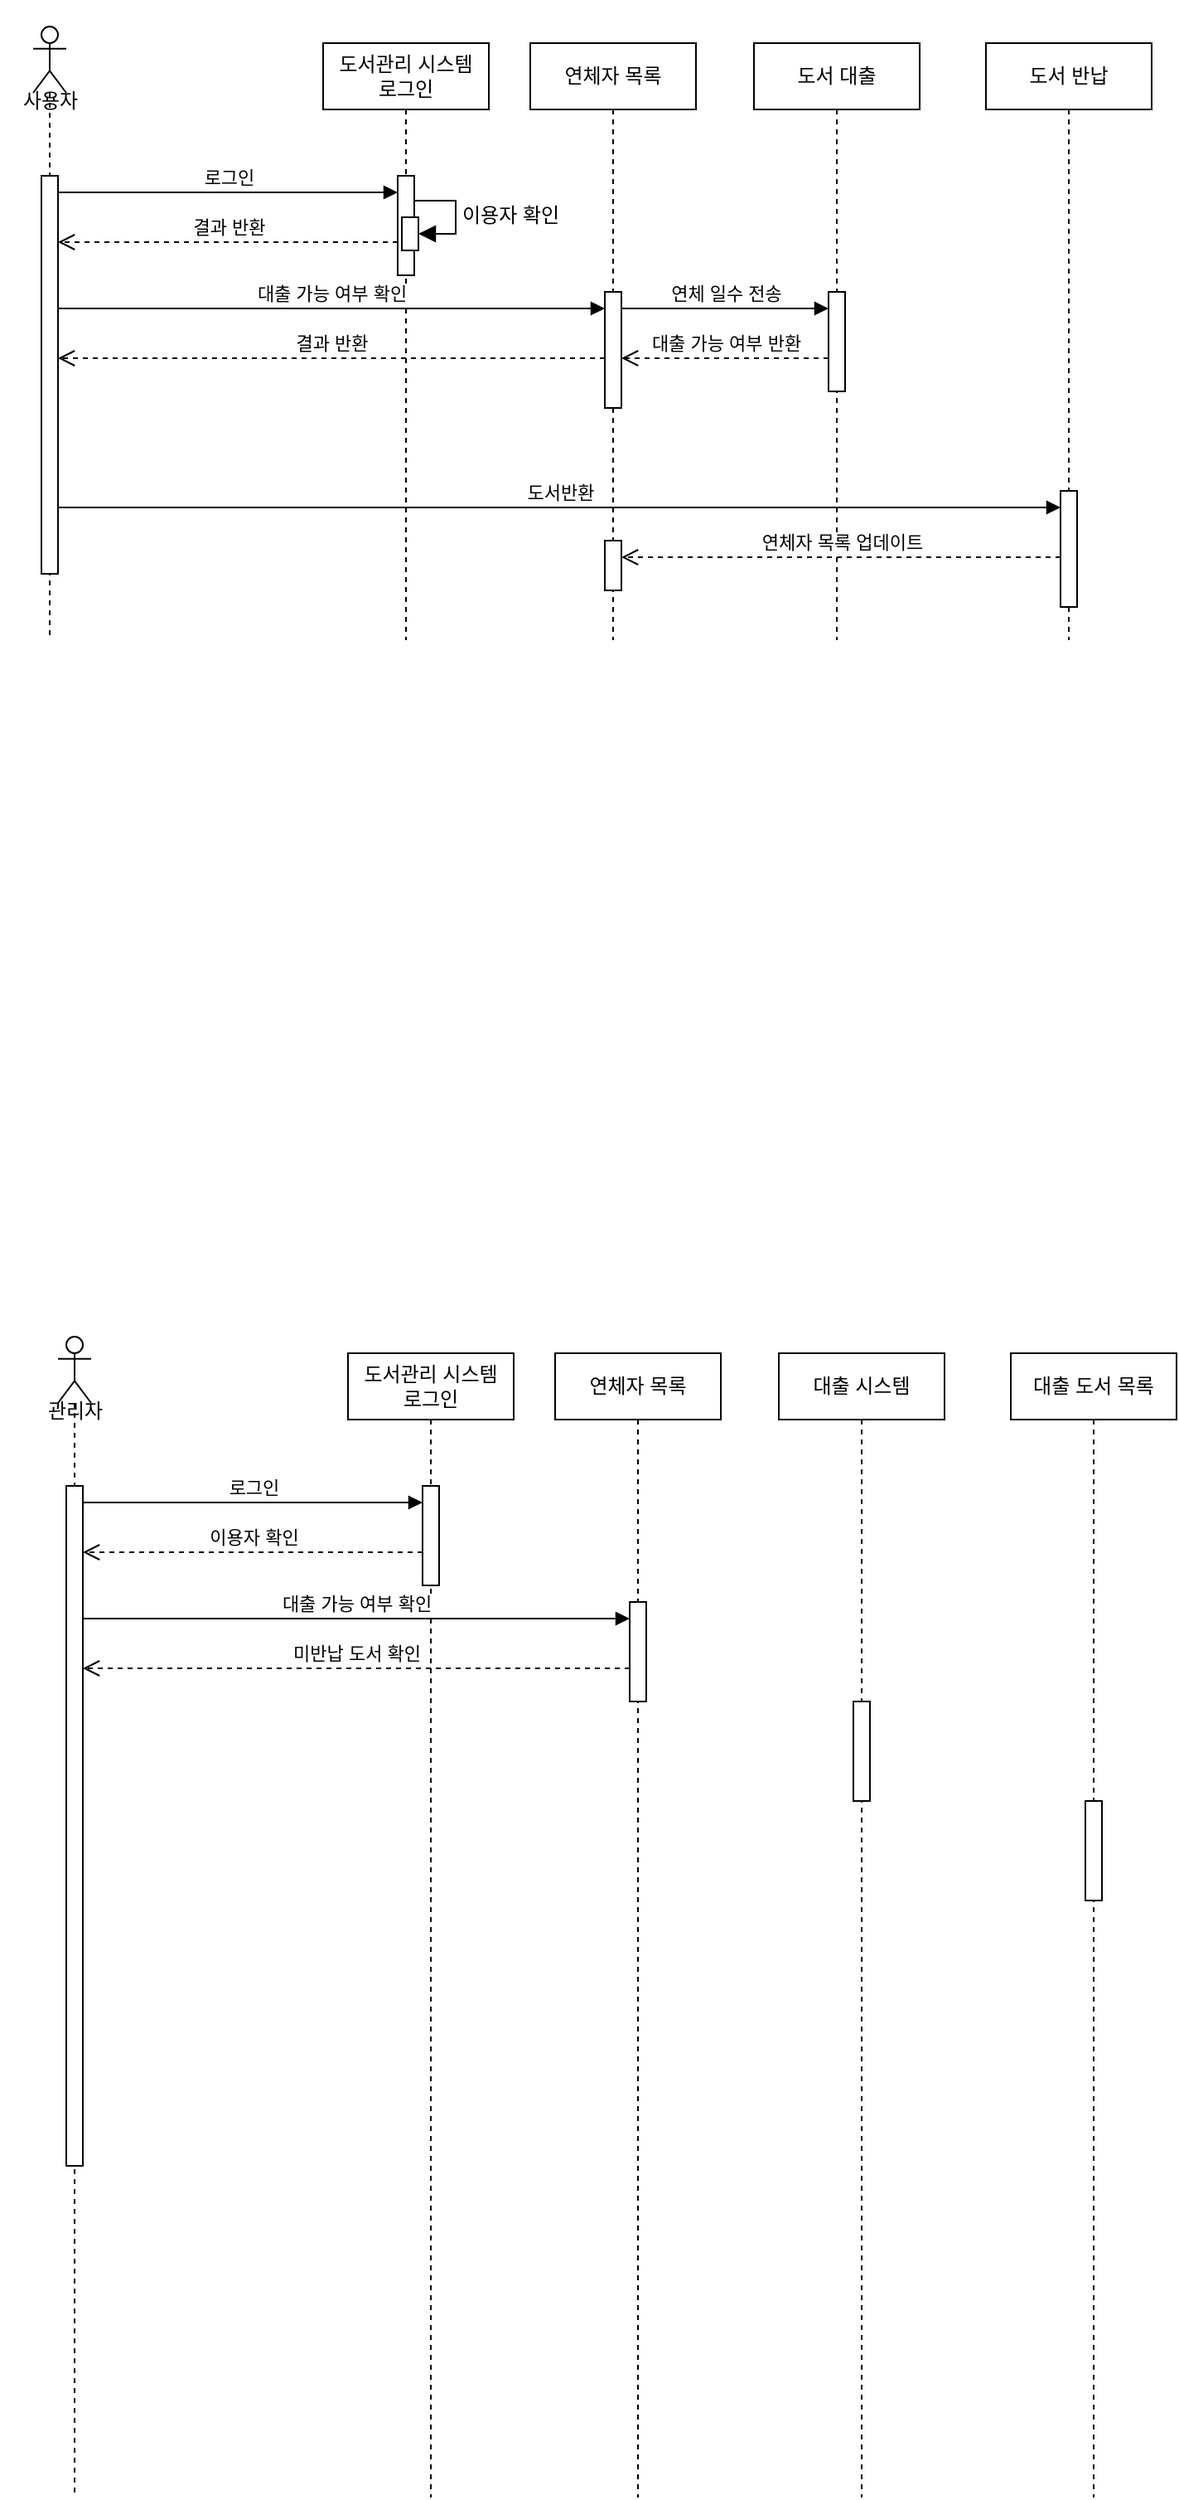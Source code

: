 <mxfile version="24.4.8" type="github">
  <diagram name="Page-1" id="2YBvvXClWsGukQMizWep">
    <mxGraphModel dx="678" dy="750" grid="1" gridSize="10" guides="1" tooltips="1" connect="1" arrows="1" fold="1" page="1" pageScale="1" pageWidth="850" pageHeight="1100" math="0" shadow="0">
      <root>
        <mxCell id="0" />
        <mxCell id="1" parent="0" />
        <mxCell id="aM9ryv3xv72pqoxQDRHE-5" value="도서관리 시스템&lt;div&gt;로그인&lt;/div&gt;" style="shape=umlLifeline;perimeter=lifelinePerimeter;whiteSpace=wrap;html=1;container=0;dropTarget=0;collapsible=0;recursiveResize=0;outlineConnect=0;portConstraint=eastwest;newEdgeStyle={&quot;edgeStyle&quot;:&quot;elbowEdgeStyle&quot;,&quot;elbow&quot;:&quot;vertical&quot;,&quot;curved&quot;:0,&quot;rounded&quot;:0};" parent="1" vertex="1">
          <mxGeometry x="250" y="40" width="100" height="360" as="geometry" />
        </mxCell>
        <mxCell id="aM9ryv3xv72pqoxQDRHE-6" value="" style="html=1;points=[];perimeter=orthogonalPerimeter;outlineConnect=0;targetShapes=umlLifeline;portConstraint=eastwest;newEdgeStyle={&quot;edgeStyle&quot;:&quot;elbowEdgeStyle&quot;,&quot;elbow&quot;:&quot;vertical&quot;,&quot;curved&quot;:0,&quot;rounded&quot;:0};" parent="aM9ryv3xv72pqoxQDRHE-5" vertex="1">
          <mxGeometry x="45" y="80" width="10" height="60" as="geometry" />
        </mxCell>
        <mxCell id="Jhwk-P5TLDZi5mh6erDE-21" value="" style="html=1;points=[[0,0,0,0,5],[0,1,0,0,-5],[1,0,0,0,5],[1,1,0,0,-5]];perimeter=orthogonalPerimeter;outlineConnect=0;targetShapes=umlLifeline;portConstraint=eastwest;newEdgeStyle={&quot;curved&quot;:0,&quot;rounded&quot;:0};" parent="aM9ryv3xv72pqoxQDRHE-5" vertex="1">
          <mxGeometry x="47.5" y="105" width="10" height="20" as="geometry" />
        </mxCell>
        <mxCell id="Jhwk-P5TLDZi5mh6erDE-22" value="이용자 확인" style="html=1;align=left;spacingLeft=2;endArrow=block;rounded=0;edgeStyle=orthogonalEdgeStyle;curved=0;rounded=0;fontSize=12;startSize=8;endSize=8;" parent="aM9ryv3xv72pqoxQDRHE-5" source="aM9ryv3xv72pqoxQDRHE-6" target="Jhwk-P5TLDZi5mh6erDE-21" edge="1">
          <mxGeometry relative="1" as="geometry">
            <mxPoint x="64.99" y="95" as="sourcePoint" />
            <Array as="points">
              <mxPoint x="80" y="95" />
              <mxPoint x="80" y="115" />
            </Array>
            <mxPoint x="60" y="115" as="targetPoint" />
          </mxGeometry>
        </mxCell>
        <mxCell id="aM9ryv3xv72pqoxQDRHE-7" value="로그인" style="html=1;verticalAlign=bottom;endArrow=block;edgeStyle=elbowEdgeStyle;elbow=vertical;curved=0;rounded=0;" parent="1" edge="1">
          <mxGeometry relative="1" as="geometry">
            <mxPoint x="90" y="130" as="sourcePoint" />
            <Array as="points">
              <mxPoint x="180" y="130" />
            </Array>
            <mxPoint x="295" y="130" as="targetPoint" />
          </mxGeometry>
        </mxCell>
        <mxCell id="aM9ryv3xv72pqoxQDRHE-8" value="결과 반환" style="html=1;verticalAlign=bottom;endArrow=open;dashed=1;endSize=8;edgeStyle=elbowEdgeStyle;elbow=vertical;curved=0;rounded=0;" parent="1" edge="1">
          <mxGeometry relative="1" as="geometry">
            <mxPoint x="90" y="160" as="targetPoint" />
            <Array as="points">
              <mxPoint x="175" y="160" />
            </Array>
            <mxPoint x="295" y="160" as="sourcePoint" />
          </mxGeometry>
        </mxCell>
        <mxCell id="mj2deutr0jRf98EYcBfr-7" value="&lt;div&gt;&lt;br data-sider-select-id=&quot;c6c3f6cf-2669-4e7e-9b7d-920c293ce798&quot;&gt;&lt;/div&gt;&lt;div&gt;&lt;br&gt;&lt;/div&gt;&lt;div&gt;&lt;br&gt;&lt;/div&gt;&lt;div&gt;&lt;br&gt;&lt;/div&gt;&lt;div&gt;&lt;br&gt;&lt;/div&gt;" style="shape=umlLifeline;perimeter=lifelinePerimeter;whiteSpace=wrap;html=1;container=1;dropTarget=0;collapsible=0;recursiveResize=0;outlineConnect=0;portConstraint=eastwest;newEdgeStyle={&quot;curved&quot;:0,&quot;rounded&quot;:0};participant=umlActor;size=40;" parent="1" vertex="1">
          <mxGeometry x="75" y="30" width="20" height="370" as="geometry" />
        </mxCell>
        <mxCell id="mj2deutr0jRf98EYcBfr-2" value="" style="html=1;points=[];perimeter=orthogonalPerimeter;outlineConnect=0;targetShapes=umlLifeline;portConstraint=eastwest;newEdgeStyle={&quot;edgeStyle&quot;:&quot;elbowEdgeStyle&quot;,&quot;elbow&quot;:&quot;vertical&quot;,&quot;curved&quot;:0,&quot;rounded&quot;:0};" parent="mj2deutr0jRf98EYcBfr-7" vertex="1">
          <mxGeometry x="5" y="90" width="10" height="240" as="geometry" />
        </mxCell>
        <mxCell id="mj2deutr0jRf98EYcBfr-11" value="사용자" style="text;html=1;align=center;verticalAlign=middle;resizable=0;points=[];autosize=1;strokeColor=none;fillColor=none;" parent="1" vertex="1">
          <mxGeometry x="55" y="60" width="60" height="30" as="geometry" />
        </mxCell>
        <mxCell id="mj2deutr0jRf98EYcBfr-12" value="연체자 목록" style="shape=umlLifeline;perimeter=lifelinePerimeter;whiteSpace=wrap;html=1;container=0;dropTarget=0;collapsible=0;recursiveResize=0;outlineConnect=0;portConstraint=eastwest;newEdgeStyle={&quot;edgeStyle&quot;:&quot;elbowEdgeStyle&quot;,&quot;elbow&quot;:&quot;vertical&quot;,&quot;curved&quot;:0,&quot;rounded&quot;:0};" parent="1" vertex="1">
          <mxGeometry x="375" y="40" width="100" height="360" as="geometry" />
        </mxCell>
        <mxCell id="mj2deutr0jRf98EYcBfr-13" value="" style="html=1;points=[];perimeter=orthogonalPerimeter;outlineConnect=0;targetShapes=umlLifeline;portConstraint=eastwest;newEdgeStyle={&quot;edgeStyle&quot;:&quot;elbowEdgeStyle&quot;,&quot;elbow&quot;:&quot;vertical&quot;,&quot;curved&quot;:0,&quot;rounded&quot;:0};" parent="mj2deutr0jRf98EYcBfr-12" vertex="1">
          <mxGeometry x="45" y="150" width="10" height="70" as="geometry" />
        </mxCell>
        <mxCell id="Jhwk-P5TLDZi5mh6erDE-35" value="" style="html=1;points=[];perimeter=orthogonalPerimeter;outlineConnect=0;targetShapes=umlLifeline;portConstraint=eastwest;newEdgeStyle={&quot;edgeStyle&quot;:&quot;elbowEdgeStyle&quot;,&quot;elbow&quot;:&quot;vertical&quot;,&quot;curved&quot;:0,&quot;rounded&quot;:0};" parent="mj2deutr0jRf98EYcBfr-12" vertex="1">
          <mxGeometry x="45" y="300" width="10" height="30" as="geometry" />
        </mxCell>
        <mxCell id="mj2deutr0jRf98EYcBfr-14" value="도서 대출" style="shape=umlLifeline;perimeter=lifelinePerimeter;whiteSpace=wrap;html=1;container=0;dropTarget=0;collapsible=0;recursiveResize=0;outlineConnect=0;portConstraint=eastwest;newEdgeStyle={&quot;edgeStyle&quot;:&quot;elbowEdgeStyle&quot;,&quot;elbow&quot;:&quot;vertical&quot;,&quot;curved&quot;:0,&quot;rounded&quot;:0};" parent="1" vertex="1">
          <mxGeometry x="510" y="40" width="100" height="360" as="geometry" />
        </mxCell>
        <mxCell id="mj2deutr0jRf98EYcBfr-15" value="" style="html=1;points=[];perimeter=orthogonalPerimeter;outlineConnect=0;targetShapes=umlLifeline;portConstraint=eastwest;newEdgeStyle={&quot;edgeStyle&quot;:&quot;elbowEdgeStyle&quot;,&quot;elbow&quot;:&quot;vertical&quot;,&quot;curved&quot;:0,&quot;rounded&quot;:0};" parent="mj2deutr0jRf98EYcBfr-14" vertex="1">
          <mxGeometry x="45" y="150" width="10" height="60" as="geometry" />
        </mxCell>
        <mxCell id="mj2deutr0jRf98EYcBfr-16" value="도서 반납" style="shape=umlLifeline;perimeter=lifelinePerimeter;whiteSpace=wrap;html=1;container=0;dropTarget=0;collapsible=0;recursiveResize=0;outlineConnect=0;portConstraint=eastwest;newEdgeStyle={&quot;edgeStyle&quot;:&quot;elbowEdgeStyle&quot;,&quot;elbow&quot;:&quot;vertical&quot;,&quot;curved&quot;:0,&quot;rounded&quot;:0};" parent="1" vertex="1">
          <mxGeometry x="650" y="40" width="100" height="360" as="geometry" />
        </mxCell>
        <mxCell id="mj2deutr0jRf98EYcBfr-17" value="" style="html=1;points=[];perimeter=orthogonalPerimeter;outlineConnect=0;targetShapes=umlLifeline;portConstraint=eastwest;newEdgeStyle={&quot;edgeStyle&quot;:&quot;elbowEdgeStyle&quot;,&quot;elbow&quot;:&quot;vertical&quot;,&quot;curved&quot;:0,&quot;rounded&quot;:0};" parent="mj2deutr0jRf98EYcBfr-16" vertex="1">
          <mxGeometry x="45" y="270" width="10" height="70" as="geometry" />
        </mxCell>
        <mxCell id="Jhwk-P5TLDZi5mh6erDE-1" value="대출 가능 여부 확인" style="html=1;verticalAlign=bottom;endArrow=block;edgeStyle=elbowEdgeStyle;elbow=vertical;curved=0;rounded=0;" parent="1" edge="1">
          <mxGeometry x="-0.001" relative="1" as="geometry">
            <mxPoint x="90" y="200" as="sourcePoint" />
            <Array as="points">
              <mxPoint x="220" y="200" />
            </Array>
            <mxPoint x="420" y="200" as="targetPoint" />
            <mxPoint as="offset" />
          </mxGeometry>
        </mxCell>
        <mxCell id="Jhwk-P5TLDZi5mh6erDE-2" value="결과 반환" style="html=1;verticalAlign=bottom;endArrow=open;dashed=1;endSize=8;edgeStyle=elbowEdgeStyle;elbow=vertical;curved=0;rounded=0;" parent="1" source="mj2deutr0jRf98EYcBfr-13" target="mj2deutr0jRf98EYcBfr-2" edge="1">
          <mxGeometry relative="1" as="geometry">
            <mxPoint x="145" y="230" as="targetPoint" />
            <Array as="points">
              <mxPoint x="230" y="230" />
            </Array>
            <mxPoint x="350" y="230" as="sourcePoint" />
          </mxGeometry>
        </mxCell>
        <mxCell id="Jhwk-P5TLDZi5mh6erDE-3" value="도서관리 시스템&lt;div&gt;로그인&lt;/div&gt;" style="shape=umlLifeline;perimeter=lifelinePerimeter;whiteSpace=wrap;html=1;container=0;dropTarget=0;collapsible=0;recursiveResize=0;outlineConnect=0;portConstraint=eastwest;newEdgeStyle={&quot;edgeStyle&quot;:&quot;elbowEdgeStyle&quot;,&quot;elbow&quot;:&quot;vertical&quot;,&quot;curved&quot;:0,&quot;rounded&quot;:0};" parent="1" vertex="1">
          <mxGeometry x="265" y="830" width="100" height="690" as="geometry" />
        </mxCell>
        <mxCell id="Jhwk-P5TLDZi5mh6erDE-4" value="" style="html=1;points=[];perimeter=orthogonalPerimeter;outlineConnect=0;targetShapes=umlLifeline;portConstraint=eastwest;newEdgeStyle={&quot;edgeStyle&quot;:&quot;elbowEdgeStyle&quot;,&quot;elbow&quot;:&quot;vertical&quot;,&quot;curved&quot;:0,&quot;rounded&quot;:0};" parent="Jhwk-P5TLDZi5mh6erDE-3" vertex="1">
          <mxGeometry x="45" y="80" width="10" height="60" as="geometry" />
        </mxCell>
        <mxCell id="Jhwk-P5TLDZi5mh6erDE-5" value="로그인" style="html=1;verticalAlign=bottom;endArrow=block;edgeStyle=elbowEdgeStyle;elbow=vertical;curved=0;rounded=0;" parent="1" edge="1">
          <mxGeometry relative="1" as="geometry">
            <mxPoint x="105" y="920" as="sourcePoint" />
            <Array as="points">
              <mxPoint x="195" y="920" />
            </Array>
            <mxPoint x="310" y="920" as="targetPoint" />
          </mxGeometry>
        </mxCell>
        <mxCell id="Jhwk-P5TLDZi5mh6erDE-6" value="이용자 확인" style="html=1;verticalAlign=bottom;endArrow=open;dashed=1;endSize=8;edgeStyle=elbowEdgeStyle;elbow=vertical;curved=0;rounded=0;" parent="1" edge="1">
          <mxGeometry relative="1" as="geometry">
            <mxPoint x="105" y="950" as="targetPoint" />
            <Array as="points">
              <mxPoint x="190" y="950" />
            </Array>
            <mxPoint x="310" y="950" as="sourcePoint" />
          </mxGeometry>
        </mxCell>
        <mxCell id="Jhwk-P5TLDZi5mh6erDE-7" value="&lt;div&gt;&lt;br&gt;&lt;/div&gt;&lt;div&gt;&lt;br&gt;&lt;/div&gt;&lt;div&gt;&lt;br&gt;&lt;/div&gt;&lt;div&gt;&lt;br&gt;&lt;/div&gt;&lt;div&gt;&lt;br&gt;&lt;/div&gt;" style="shape=umlLifeline;perimeter=lifelinePerimeter;whiteSpace=wrap;html=1;container=1;dropTarget=0;collapsible=0;recursiveResize=0;outlineConnect=0;portConstraint=eastwest;newEdgeStyle={&quot;curved&quot;:0,&quot;rounded&quot;:0};participant=umlActor;size=40;" parent="1" vertex="1">
          <mxGeometry x="90" y="820" width="20" height="700" as="geometry" />
        </mxCell>
        <mxCell id="Jhwk-P5TLDZi5mh6erDE-8" value="" style="html=1;points=[];perimeter=orthogonalPerimeter;outlineConnect=0;targetShapes=umlLifeline;portConstraint=eastwest;newEdgeStyle={&quot;edgeStyle&quot;:&quot;elbowEdgeStyle&quot;,&quot;elbow&quot;:&quot;vertical&quot;,&quot;curved&quot;:0,&quot;rounded&quot;:0};" parent="Jhwk-P5TLDZi5mh6erDE-7" vertex="1">
          <mxGeometry x="5" y="90" width="10" height="410" as="geometry" />
        </mxCell>
        <mxCell id="Jhwk-P5TLDZi5mh6erDE-9" value="관리자" style="text;html=1;align=center;verticalAlign=middle;resizable=0;points=[];autosize=1;strokeColor=none;fillColor=none;" parent="1" vertex="1">
          <mxGeometry x="70" y="850" width="60" height="30" as="geometry" />
        </mxCell>
        <mxCell id="Jhwk-P5TLDZi5mh6erDE-10" value="연체자 목록" style="shape=umlLifeline;perimeter=lifelinePerimeter;whiteSpace=wrap;html=1;container=0;dropTarget=0;collapsible=0;recursiveResize=0;outlineConnect=0;portConstraint=eastwest;newEdgeStyle={&quot;edgeStyle&quot;:&quot;elbowEdgeStyle&quot;,&quot;elbow&quot;:&quot;vertical&quot;,&quot;curved&quot;:0,&quot;rounded&quot;:0};" parent="1" vertex="1">
          <mxGeometry x="390" y="830" width="100" height="690" as="geometry" />
        </mxCell>
        <mxCell id="Jhwk-P5TLDZi5mh6erDE-11" value="" style="html=1;points=[];perimeter=orthogonalPerimeter;outlineConnect=0;targetShapes=umlLifeline;portConstraint=eastwest;newEdgeStyle={&quot;edgeStyle&quot;:&quot;elbowEdgeStyle&quot;,&quot;elbow&quot;:&quot;vertical&quot;,&quot;curved&quot;:0,&quot;rounded&quot;:0};" parent="Jhwk-P5TLDZi5mh6erDE-10" vertex="1">
          <mxGeometry x="45" y="150" width="10" height="60" as="geometry" />
        </mxCell>
        <mxCell id="Jhwk-P5TLDZi5mh6erDE-12" value="대출 시스템" style="shape=umlLifeline;perimeter=lifelinePerimeter;whiteSpace=wrap;html=1;container=0;dropTarget=0;collapsible=0;recursiveResize=0;outlineConnect=0;portConstraint=eastwest;newEdgeStyle={&quot;edgeStyle&quot;:&quot;elbowEdgeStyle&quot;,&quot;elbow&quot;:&quot;vertical&quot;,&quot;curved&quot;:0,&quot;rounded&quot;:0};" parent="1" vertex="1">
          <mxGeometry x="525" y="830" width="100" height="690" as="geometry" />
        </mxCell>
        <mxCell id="Jhwk-P5TLDZi5mh6erDE-13" value="" style="html=1;points=[];perimeter=orthogonalPerimeter;outlineConnect=0;targetShapes=umlLifeline;portConstraint=eastwest;newEdgeStyle={&quot;edgeStyle&quot;:&quot;elbowEdgeStyle&quot;,&quot;elbow&quot;:&quot;vertical&quot;,&quot;curved&quot;:0,&quot;rounded&quot;:0};" parent="Jhwk-P5TLDZi5mh6erDE-12" vertex="1">
          <mxGeometry x="45" y="210" width="10" height="60" as="geometry" />
        </mxCell>
        <mxCell id="Jhwk-P5TLDZi5mh6erDE-14" value="대출 도서 목록" style="shape=umlLifeline;perimeter=lifelinePerimeter;whiteSpace=wrap;html=1;container=0;dropTarget=0;collapsible=0;recursiveResize=0;outlineConnect=0;portConstraint=eastwest;newEdgeStyle={&quot;edgeStyle&quot;:&quot;elbowEdgeStyle&quot;,&quot;elbow&quot;:&quot;vertical&quot;,&quot;curved&quot;:0,&quot;rounded&quot;:0};" parent="1" vertex="1">
          <mxGeometry x="665" y="830" width="100" height="690" as="geometry" />
        </mxCell>
        <mxCell id="Jhwk-P5TLDZi5mh6erDE-15" value="" style="html=1;points=[];perimeter=orthogonalPerimeter;outlineConnect=0;targetShapes=umlLifeline;portConstraint=eastwest;newEdgeStyle={&quot;edgeStyle&quot;:&quot;elbowEdgeStyle&quot;,&quot;elbow&quot;:&quot;vertical&quot;,&quot;curved&quot;:0,&quot;rounded&quot;:0};" parent="Jhwk-P5TLDZi5mh6erDE-14" vertex="1">
          <mxGeometry x="45" y="270" width="10" height="60" as="geometry" />
        </mxCell>
        <mxCell id="Jhwk-P5TLDZi5mh6erDE-16" value="대출 가능 여부 확인" style="html=1;verticalAlign=bottom;endArrow=block;edgeStyle=elbowEdgeStyle;elbow=vertical;curved=0;rounded=0;" parent="1" edge="1">
          <mxGeometry x="-0.001" relative="1" as="geometry">
            <mxPoint x="105" y="990" as="sourcePoint" />
            <Array as="points">
              <mxPoint x="235" y="990" />
            </Array>
            <mxPoint x="435" y="990" as="targetPoint" />
            <mxPoint as="offset" />
          </mxGeometry>
        </mxCell>
        <mxCell id="Jhwk-P5TLDZi5mh6erDE-17" value="미반납 도서 확인" style="html=1;verticalAlign=bottom;endArrow=open;dashed=1;endSize=8;edgeStyle=elbowEdgeStyle;elbow=vertical;curved=0;rounded=0;" parent="1" source="Jhwk-P5TLDZi5mh6erDE-11" target="Jhwk-P5TLDZi5mh6erDE-8" edge="1">
          <mxGeometry relative="1" as="geometry">
            <mxPoint x="160" y="1020" as="targetPoint" />
            <Array as="points">
              <mxPoint x="245" y="1020" />
            </Array>
            <mxPoint x="365" y="1020" as="sourcePoint" />
          </mxGeometry>
        </mxCell>
        <mxCell id="Jhwk-P5TLDZi5mh6erDE-33" value="연체 일수 전송" style="html=1;verticalAlign=bottom;endArrow=block;edgeStyle=elbowEdgeStyle;elbow=vertical;curved=0;rounded=0;" parent="1" source="mj2deutr0jRf98EYcBfr-13" target="mj2deutr0jRf98EYcBfr-15" edge="1">
          <mxGeometry x="-0.001" relative="1" as="geometry">
            <mxPoint x="100" y="210" as="sourcePoint" />
            <Array as="points">
              <mxPoint x="530" y="200" />
              <mxPoint x="440" y="210" />
            </Array>
            <mxPoint x="430" y="210" as="targetPoint" />
            <mxPoint as="offset" />
          </mxGeometry>
        </mxCell>
        <mxCell id="Jhwk-P5TLDZi5mh6erDE-34" value="대출 가능 여부 반환" style="html=1;verticalAlign=bottom;endArrow=open;dashed=1;endSize=8;edgeStyle=elbowEdgeStyle;elbow=horizontal;curved=0;rounded=0;" parent="1" source="mj2deutr0jRf98EYcBfr-15" target="mj2deutr0jRf98EYcBfr-13" edge="1">
          <mxGeometry relative="1" as="geometry">
            <mxPoint x="440" y="230" as="targetPoint" />
            <Array as="points">
              <mxPoint x="490" y="230" />
            </Array>
            <mxPoint x="550" y="230.14" as="sourcePoint" />
          </mxGeometry>
        </mxCell>
        <mxCell id="Jhwk-P5TLDZi5mh6erDE-36" value="도서반환" style="html=1;verticalAlign=bottom;endArrow=block;edgeStyle=elbowEdgeStyle;elbow=vertical;curved=0;rounded=0;" parent="1" target="mj2deutr0jRf98EYcBfr-17" edge="1">
          <mxGeometry relative="1" as="geometry">
            <mxPoint x="90" y="320" as="sourcePoint" />
            <Array as="points" />
            <mxPoint x="690" y="320.05" as="targetPoint" />
          </mxGeometry>
        </mxCell>
        <mxCell id="y0-L_HAZ2gwwJkhVv4Zw-1" value="연체자 목록 업데이트" style="html=1;verticalAlign=bottom;endArrow=open;dashed=1;endSize=8;edgeStyle=elbowEdgeStyle;elbow=horizontal;curved=0;rounded=0;" edge="1" parent="1" source="mj2deutr0jRf98EYcBfr-17" target="Jhwk-P5TLDZi5mh6erDE-35">
          <mxGeometry relative="1" as="geometry">
            <mxPoint x="500" y="350" as="targetPoint" />
            <Array as="points">
              <mxPoint x="560" y="350" />
            </Array>
            <mxPoint x="625" y="350" as="sourcePoint" />
          </mxGeometry>
        </mxCell>
      </root>
    </mxGraphModel>
  </diagram>
</mxfile>
